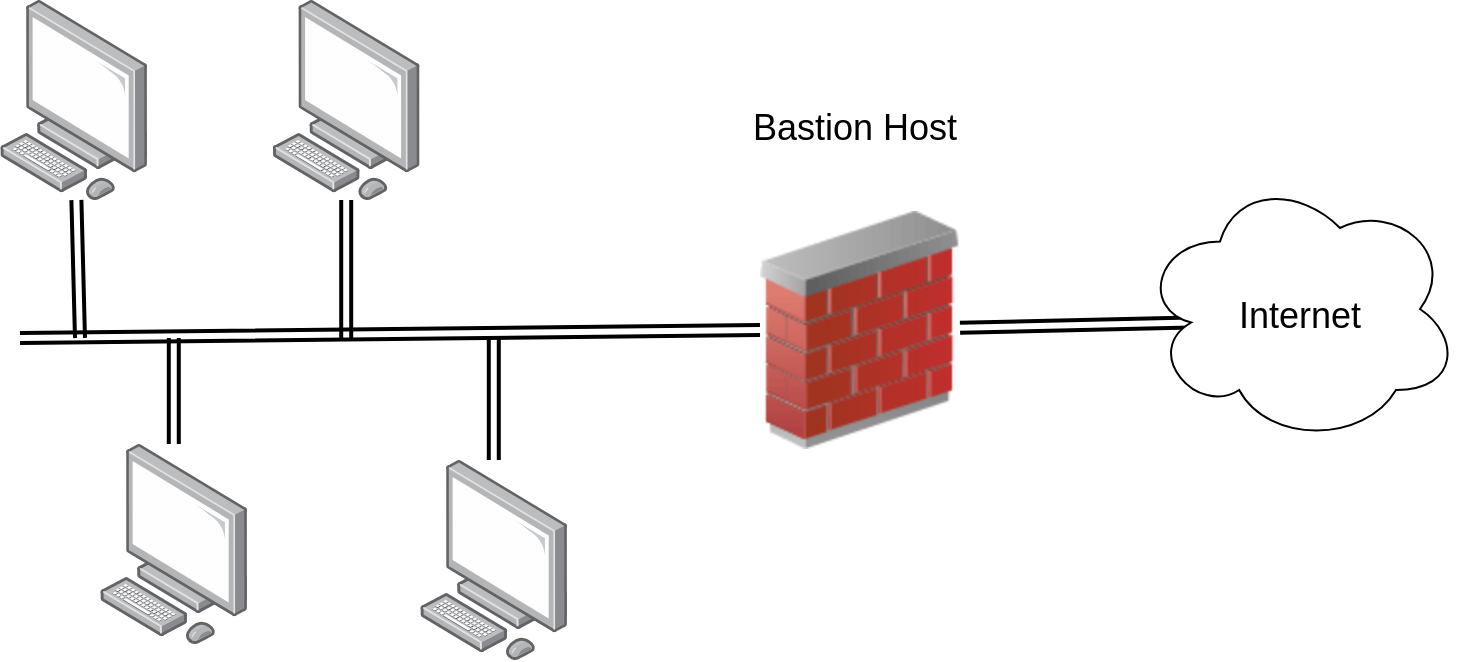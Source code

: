 <mxfile>
    <diagram id="mk91sMT2XTNOQfovr5sc" name="페이지-1">
        <mxGraphModel dx="944" dy="646" grid="1" gridSize="10" guides="1" tooltips="1" connect="1" arrows="1" fold="1" page="1" pageScale="1" pageWidth="827" pageHeight="1169" math="0" shadow="0">
            <root>
                <mxCell id="0"/>
                <mxCell id="1" parent="0"/>
                <mxCell id="4" style="edgeStyle=none;html=1;entryX=0.16;entryY=0.55;entryDx=0;entryDy=0;entryPerimeter=0;shape=link;strokeWidth=2;" edge="1" parent="1" source="2" target="3">
                    <mxGeometry relative="1" as="geometry"/>
                </mxCell>
                <mxCell id="2" value="" style="image;html=1;image=img/lib/clip_art/networking/Firewall_02_128x128.png" vertex="1" parent="1">
                    <mxGeometry x="430" y="201" width="100" height="130" as="geometry"/>
                </mxCell>
                <mxCell id="3" value="" style="ellipse;shape=cloud;whiteSpace=wrap;html=1;" vertex="1" parent="1">
                    <mxGeometry x="620" y="188" width="160" height="135" as="geometry"/>
                </mxCell>
                <mxCell id="5" style="edgeStyle=none;html=1;entryX=0;entryY=0.5;entryDx=0;entryDy=0;shape=link;strokeWidth=2;" edge="1" parent="1" target="2">
                    <mxGeometry relative="1" as="geometry">
                        <mxPoint x="60" y="270" as="sourcePoint"/>
                        <mxPoint x="365.6" y="280" as="targetPoint"/>
                    </mxGeometry>
                </mxCell>
                <mxCell id="7" value="&lt;font style=&quot;font-size: 18px;&quot;&gt;Bastion Host&amp;nbsp;&lt;/font&gt;" style="text;html=1;strokeColor=none;fillColor=none;align=center;verticalAlign=middle;whiteSpace=wrap;rounded=0;" vertex="1" parent="1">
                    <mxGeometry x="420" y="150" width="120" height="30" as="geometry"/>
                </mxCell>
                <mxCell id="8" value="&lt;font style=&quot;font-size: 18px;&quot;&gt;Internet&lt;/font&gt;" style="text;html=1;strokeColor=none;fillColor=none;align=center;verticalAlign=middle;whiteSpace=wrap;rounded=0;" vertex="1" parent="1">
                    <mxGeometry x="640" y="243.5" width="120" height="30" as="geometry"/>
                </mxCell>
                <mxCell id="15" style="edgeStyle=none;shape=link;html=1;strokeWidth=2;fontSize=18;" edge="1" parent="1" source="9">
                    <mxGeometry relative="1" as="geometry">
                        <mxPoint x="136.895" y="270" as="targetPoint"/>
                    </mxGeometry>
                </mxCell>
                <mxCell id="9" value="" style="points=[];aspect=fixed;html=1;align=center;shadow=0;dashed=0;image;image=img/lib/allied_telesis/computer_and_terminals/Personal_Computer.svg;fontSize=18;" vertex="1" parent="1">
                    <mxGeometry x="100" y="323" width="73.79" height="100" as="geometry"/>
                </mxCell>
                <mxCell id="16" style="edgeStyle=none;shape=link;html=1;strokeWidth=2;fontSize=18;" edge="1" parent="1" source="12">
                    <mxGeometry relative="1" as="geometry">
                        <mxPoint x="296.895" y="270" as="targetPoint"/>
                    </mxGeometry>
                </mxCell>
                <mxCell id="12" value="" style="points=[];aspect=fixed;html=1;align=center;shadow=0;dashed=0;image;image=img/lib/allied_telesis/computer_and_terminals/Personal_Computer.svg;fontSize=18;" vertex="1" parent="1">
                    <mxGeometry x="260" y="331" width="73.79" height="100" as="geometry"/>
                </mxCell>
                <mxCell id="17" style="edgeStyle=none;shape=link;html=1;strokeWidth=2;fontSize=18;" edge="1" parent="1" source="13">
                    <mxGeometry relative="1" as="geometry">
                        <mxPoint x="90" y="270" as="targetPoint"/>
                    </mxGeometry>
                </mxCell>
                <mxCell id="13" value="" style="points=[];aspect=fixed;html=1;align=center;shadow=0;dashed=0;image;image=img/lib/allied_telesis/computer_and_terminals/Personal_Computer.svg;fontSize=18;" vertex="1" parent="1">
                    <mxGeometry x="50" y="101" width="73.79" height="100" as="geometry"/>
                </mxCell>
                <mxCell id="18" style="edgeStyle=none;shape=link;html=1;strokeWidth=2;fontSize=18;" edge="1" parent="1" source="14">
                    <mxGeometry relative="1" as="geometry">
                        <mxPoint x="223.105" y="270" as="targetPoint"/>
                    </mxGeometry>
                </mxCell>
                <mxCell id="14" value="" style="points=[];aspect=fixed;html=1;align=center;shadow=0;dashed=0;image;image=img/lib/allied_telesis/computer_and_terminals/Personal_Computer.svg;fontSize=18;" vertex="1" parent="1">
                    <mxGeometry x="186.21" y="101" width="73.79" height="100" as="geometry"/>
                </mxCell>
            </root>
        </mxGraphModel>
    </diagram>
</mxfile>
